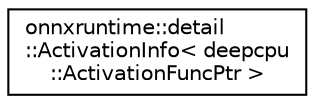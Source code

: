 digraph "Graphical Class Hierarchy"
{
  edge [fontname="Helvetica",fontsize="10",labelfontname="Helvetica",labelfontsize="10"];
  node [fontname="Helvetica",fontsize="10",shape=record];
  rankdir="LR";
  Node0 [label="onnxruntime::detail\l::ActivationInfo\< deepcpu\l::ActivationFuncPtr \>",height=0.2,width=0.4,color="black", fillcolor="white", style="filled",URL="$structonnxruntime_1_1detail_1_1ActivationInfo.html"];
}
